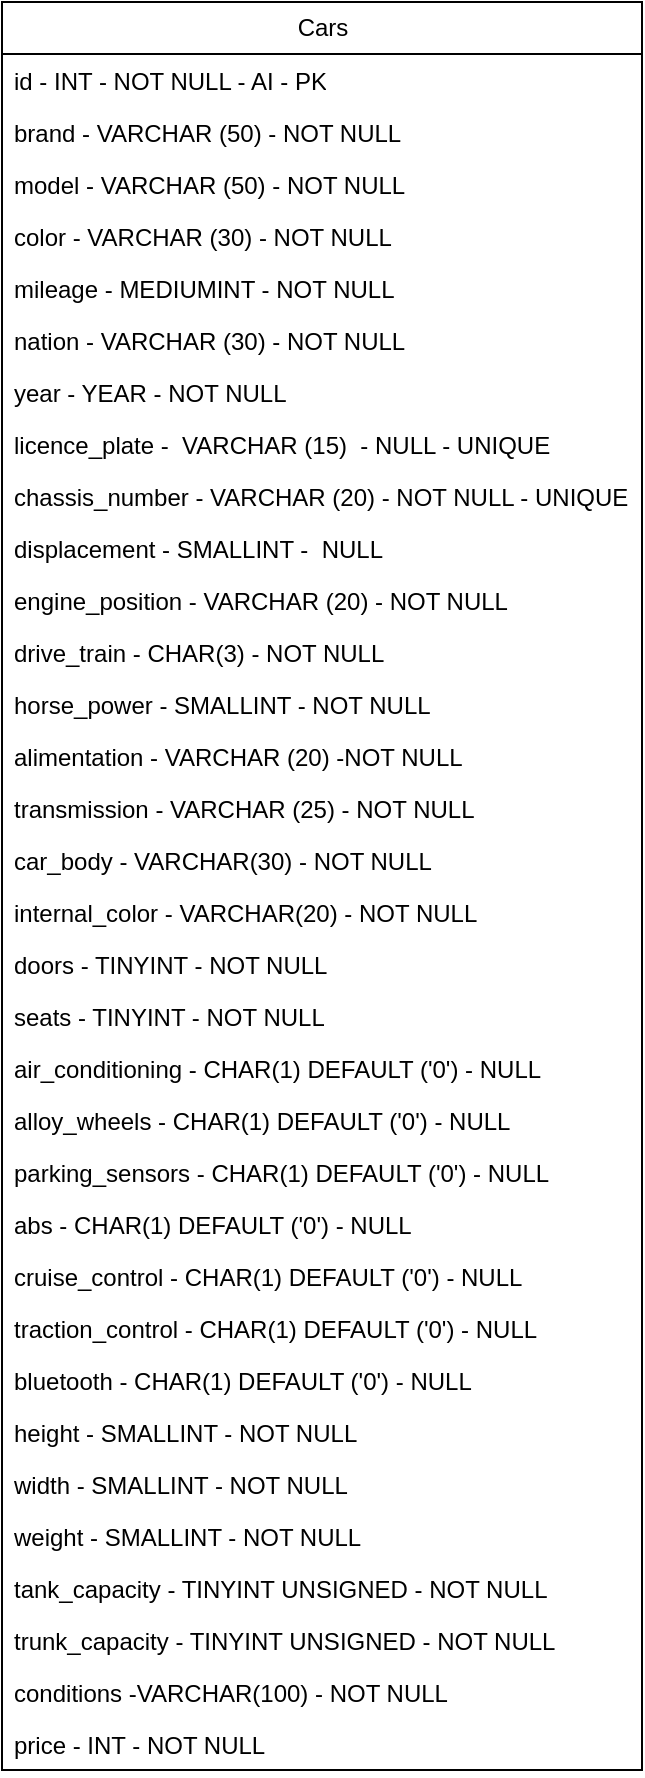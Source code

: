 <mxfile version="22.1.0" type="google">
  <diagram name="Pagina-1" id="RSm9WL8FP6Kty83QaDeR">
    <mxGraphModel dx="1290" dy="534" grid="1" gridSize="10" guides="1" tooltips="1" connect="1" arrows="1" fold="1" page="1" pageScale="1" pageWidth="827" pageHeight="1169" math="0" shadow="0">
      <root>
        <mxCell id="0" />
        <mxCell id="1" parent="0" />
        <mxCell id="dGW_l4tLE12pKYP4QHPo-1" value="Cars" style="swimlane;fontStyle=0;childLayout=stackLayout;horizontal=1;startSize=26;fillColor=none;horizontalStack=0;resizeParent=1;resizeParentMax=0;resizeLast=0;collapsible=1;marginBottom=0;html=1;" vertex="1" parent="1">
          <mxGeometry x="79" y="40" width="320" height="884" as="geometry" />
        </mxCell>
        <mxCell id="dGW_l4tLE12pKYP4QHPo-2" value="id - INT - NOT NULL - AI - PK" style="text;strokeColor=none;fillColor=none;align=left;verticalAlign=top;spacingLeft=4;spacingRight=4;overflow=hidden;rotatable=0;points=[[0,0.5],[1,0.5]];portConstraint=eastwest;whiteSpace=wrap;html=1;" vertex="1" parent="dGW_l4tLE12pKYP4QHPo-1">
          <mxGeometry y="26" width="320" height="26" as="geometry" />
        </mxCell>
        <mxCell id="dGW_l4tLE12pKYP4QHPo-4" value="brand - VARCHAR (50) - NOT NULL" style="text;strokeColor=none;fillColor=none;align=left;verticalAlign=top;spacingLeft=4;spacingRight=4;overflow=hidden;rotatable=0;points=[[0,0.5],[1,0.5]];portConstraint=eastwest;whiteSpace=wrap;html=1;" vertex="1" parent="dGW_l4tLE12pKYP4QHPo-1">
          <mxGeometry y="52" width="320" height="26" as="geometry" />
        </mxCell>
        <mxCell id="dGW_l4tLE12pKYP4QHPo-5" value="model - VARCHAR (50) - NOT NULL" style="text;strokeColor=none;fillColor=none;align=left;verticalAlign=top;spacingLeft=4;spacingRight=4;overflow=hidden;rotatable=0;points=[[0,0.5],[1,0.5]];portConstraint=eastwest;whiteSpace=wrap;html=1;" vertex="1" parent="dGW_l4tLE12pKYP4QHPo-1">
          <mxGeometry y="78" width="320" height="26" as="geometry" />
        </mxCell>
        <mxCell id="dGW_l4tLE12pKYP4QHPo-19" value="color - VARCHAR (30) - NOT NULL" style="text;strokeColor=none;fillColor=none;align=left;verticalAlign=top;spacingLeft=4;spacingRight=4;overflow=hidden;rotatable=0;points=[[0,0.5],[1,0.5]];portConstraint=eastwest;whiteSpace=wrap;html=1;" vertex="1" parent="dGW_l4tLE12pKYP4QHPo-1">
          <mxGeometry y="104" width="320" height="26" as="geometry" />
        </mxCell>
        <mxCell id="dGW_l4tLE12pKYP4QHPo-20" value="mileage - MEDIUMINT - NOT NULL" style="text;strokeColor=none;fillColor=none;align=left;verticalAlign=top;spacingLeft=4;spacingRight=4;overflow=hidden;rotatable=0;points=[[0,0.5],[1,0.5]];portConstraint=eastwest;whiteSpace=wrap;html=1;" vertex="1" parent="dGW_l4tLE12pKYP4QHPo-1">
          <mxGeometry y="130" width="320" height="26" as="geometry" />
        </mxCell>
        <mxCell id="dGW_l4tLE12pKYP4QHPo-13" value="nation - VARCHAR (30) - NOT NULL" style="text;strokeColor=none;fillColor=none;align=left;verticalAlign=top;spacingLeft=4;spacingRight=4;overflow=hidden;rotatable=0;points=[[0,0.5],[1,0.5]];portConstraint=eastwest;whiteSpace=wrap;html=1;" vertex="1" parent="dGW_l4tLE12pKYP4QHPo-1">
          <mxGeometry y="156" width="320" height="26" as="geometry" />
        </mxCell>
        <mxCell id="dGW_l4tLE12pKYP4QHPo-6" value="year - YEAR - NOT NULL" style="text;strokeColor=none;fillColor=none;align=left;verticalAlign=top;spacingLeft=4;spacingRight=4;overflow=hidden;rotatable=0;points=[[0,0.5],[1,0.5]];portConstraint=eastwest;whiteSpace=wrap;html=1;" vertex="1" parent="dGW_l4tLE12pKYP4QHPo-1">
          <mxGeometry y="182" width="320" height="26" as="geometry" />
        </mxCell>
        <mxCell id="dGW_l4tLE12pKYP4QHPo-7" value="licence_plate -&amp;nbsp; VARCHAR (15)&amp;nbsp; - NULL - UNIQUE" style="text;strokeColor=none;fillColor=none;align=left;verticalAlign=top;spacingLeft=4;spacingRight=4;overflow=hidden;rotatable=0;points=[[0,0.5],[1,0.5]];portConstraint=eastwest;whiteSpace=wrap;html=1;" vertex="1" parent="dGW_l4tLE12pKYP4QHPo-1">
          <mxGeometry y="208" width="320" height="26" as="geometry" />
        </mxCell>
        <mxCell id="dGW_l4tLE12pKYP4QHPo-8" value="chassis_number - VARCHAR (20) - NOT NULL - UNIQUE" style="text;strokeColor=none;fillColor=none;align=left;verticalAlign=top;spacingLeft=4;spacingRight=4;overflow=hidden;rotatable=0;points=[[0,0.5],[1,0.5]];portConstraint=eastwest;whiteSpace=wrap;html=1;" vertex="1" parent="dGW_l4tLE12pKYP4QHPo-1">
          <mxGeometry y="234" width="320" height="26" as="geometry" />
        </mxCell>
        <mxCell id="dGW_l4tLE12pKYP4QHPo-9" value="displacement - SMALLINT -&amp;nbsp; NULL" style="text;strokeColor=none;fillColor=none;align=left;verticalAlign=top;spacingLeft=4;spacingRight=4;overflow=hidden;rotatable=0;points=[[0,0.5],[1,0.5]];portConstraint=eastwest;whiteSpace=wrap;html=1;" vertex="1" parent="dGW_l4tLE12pKYP4QHPo-1">
          <mxGeometry y="260" width="320" height="26" as="geometry" />
        </mxCell>
        <mxCell id="dGW_l4tLE12pKYP4QHPo-22" value="engine_position - VARCHAR (20) - NOT NULL" style="text;strokeColor=none;fillColor=none;align=left;verticalAlign=top;spacingLeft=4;spacingRight=4;overflow=hidden;rotatable=0;points=[[0,0.5],[1,0.5]];portConstraint=eastwest;whiteSpace=wrap;html=1;" vertex="1" parent="dGW_l4tLE12pKYP4QHPo-1">
          <mxGeometry y="286" width="320" height="26" as="geometry" />
        </mxCell>
        <mxCell id="dGW_l4tLE12pKYP4QHPo-17" value="drive_train - CHAR(3) - NOT NULL" style="text;strokeColor=none;fillColor=none;align=left;verticalAlign=top;spacingLeft=4;spacingRight=4;overflow=hidden;rotatable=0;points=[[0,0.5],[1,0.5]];portConstraint=eastwest;whiteSpace=wrap;html=1;" vertex="1" parent="dGW_l4tLE12pKYP4QHPo-1">
          <mxGeometry y="312" width="320" height="26" as="geometry" />
        </mxCell>
        <mxCell id="dGW_l4tLE12pKYP4QHPo-10" value="horse_power - SMALLINT - NOT NULL" style="text;strokeColor=none;fillColor=none;align=left;verticalAlign=top;spacingLeft=4;spacingRight=4;overflow=hidden;rotatable=0;points=[[0,0.5],[1,0.5]];portConstraint=eastwest;whiteSpace=wrap;html=1;" vertex="1" parent="dGW_l4tLE12pKYP4QHPo-1">
          <mxGeometry y="338" width="320" height="26" as="geometry" />
        </mxCell>
        <mxCell id="dGW_l4tLE12pKYP4QHPo-11" value="alimentation - VARCHAR (20) -NOT NULL" style="text;strokeColor=none;fillColor=none;align=left;verticalAlign=top;spacingLeft=4;spacingRight=4;overflow=hidden;rotatable=0;points=[[0,0.5],[1,0.5]];portConstraint=eastwest;whiteSpace=wrap;html=1;" vertex="1" parent="dGW_l4tLE12pKYP4QHPo-1">
          <mxGeometry y="364" width="320" height="26" as="geometry" />
        </mxCell>
        <mxCell id="dGW_l4tLE12pKYP4QHPo-15" value="transmission - VARCHAR (25) - NOT NULL" style="text;strokeColor=none;fillColor=none;align=left;verticalAlign=top;spacingLeft=4;spacingRight=4;overflow=hidden;rotatable=0;points=[[0,0.5],[1,0.5]];portConstraint=eastwest;whiteSpace=wrap;html=1;" vertex="1" parent="dGW_l4tLE12pKYP4QHPo-1">
          <mxGeometry y="390" width="320" height="26" as="geometry" />
        </mxCell>
        <mxCell id="dGW_l4tLE12pKYP4QHPo-18" value="car_body - VARCHAR(30) - NOT NULL" style="text;strokeColor=none;fillColor=none;align=left;verticalAlign=top;spacingLeft=4;spacingRight=4;overflow=hidden;rotatable=0;points=[[0,0.5],[1,0.5]];portConstraint=eastwest;whiteSpace=wrap;html=1;" vertex="1" parent="dGW_l4tLE12pKYP4QHPo-1">
          <mxGeometry y="416" width="320" height="26" as="geometry" />
        </mxCell>
        <mxCell id="dGW_l4tLE12pKYP4QHPo-31" value="internal_color - VARCHAR(20) - NOT NULL" style="text;strokeColor=none;fillColor=none;align=left;verticalAlign=top;spacingLeft=4;spacingRight=4;overflow=hidden;rotatable=0;points=[[0,0.5],[1,0.5]];portConstraint=eastwest;whiteSpace=wrap;html=1;" vertex="1" parent="dGW_l4tLE12pKYP4QHPo-1">
          <mxGeometry y="442" width="320" height="26" as="geometry" />
        </mxCell>
        <mxCell id="dGW_l4tLE12pKYP4QHPo-21" value="doors - TINYINT - NOT NULL" style="text;strokeColor=none;fillColor=none;align=left;verticalAlign=top;spacingLeft=4;spacingRight=4;overflow=hidden;rotatable=0;points=[[0,0.5],[1,0.5]];portConstraint=eastwest;whiteSpace=wrap;html=1;" vertex="1" parent="dGW_l4tLE12pKYP4QHPo-1">
          <mxGeometry y="468" width="320" height="26" as="geometry" />
        </mxCell>
        <mxCell id="dGW_l4tLE12pKYP4QHPo-23" value="seats - TINYINT - NOT NULL" style="text;strokeColor=none;fillColor=none;align=left;verticalAlign=top;spacingLeft=4;spacingRight=4;overflow=hidden;rotatable=0;points=[[0,0.5],[1,0.5]];portConstraint=eastwest;whiteSpace=wrap;html=1;" vertex="1" parent="dGW_l4tLE12pKYP4QHPo-1">
          <mxGeometry y="494" width="320" height="26" as="geometry" />
        </mxCell>
        <mxCell id="dGW_l4tLE12pKYP4QHPo-24" value="air_conditioning - CHAR(1) DEFAULT (&#39;0&#39;) - NULL" style="text;strokeColor=none;fillColor=none;align=left;verticalAlign=top;spacingLeft=4;spacingRight=4;overflow=hidden;rotatable=0;points=[[0,0.5],[1,0.5]];portConstraint=eastwest;whiteSpace=wrap;html=1;" vertex="1" parent="dGW_l4tLE12pKYP4QHPo-1">
          <mxGeometry y="520" width="320" height="26" as="geometry" />
        </mxCell>
        <mxCell id="dGW_l4tLE12pKYP4QHPo-25" value="alloy_wheels - CHAR(1) DEFAULT (&#39;0&#39;) - NULL" style="text;strokeColor=none;fillColor=none;align=left;verticalAlign=top;spacingLeft=4;spacingRight=4;overflow=hidden;rotatable=0;points=[[0,0.5],[1,0.5]];portConstraint=eastwest;whiteSpace=wrap;html=1;" vertex="1" parent="dGW_l4tLE12pKYP4QHPo-1">
          <mxGeometry y="546" width="320" height="26" as="geometry" />
        </mxCell>
        <mxCell id="dGW_l4tLE12pKYP4QHPo-26" value="parking_sensors - CHAR(1) DEFAULT (&#39;0&#39;) - NULL" style="text;strokeColor=none;fillColor=none;align=left;verticalAlign=top;spacingLeft=4;spacingRight=4;overflow=hidden;rotatable=0;points=[[0,0.5],[1,0.5]];portConstraint=eastwest;whiteSpace=wrap;html=1;" vertex="1" parent="dGW_l4tLE12pKYP4QHPo-1">
          <mxGeometry y="572" width="320" height="26" as="geometry" />
        </mxCell>
        <mxCell id="dGW_l4tLE12pKYP4QHPo-28" value="abs - CHAR(1) DEFAULT (&#39;0&#39;) - NULL" style="text;strokeColor=none;fillColor=none;align=left;verticalAlign=top;spacingLeft=4;spacingRight=4;overflow=hidden;rotatable=0;points=[[0,0.5],[1,0.5]];portConstraint=eastwest;whiteSpace=wrap;html=1;" vertex="1" parent="dGW_l4tLE12pKYP4QHPo-1">
          <mxGeometry y="598" width="320" height="26" as="geometry" />
        </mxCell>
        <mxCell id="dGW_l4tLE12pKYP4QHPo-29" value="cruise_control - CHAR(1) DEFAULT (&#39;0&#39;) - NULL" style="text;strokeColor=none;fillColor=none;align=left;verticalAlign=top;spacingLeft=4;spacingRight=4;overflow=hidden;rotatable=0;points=[[0,0.5],[1,0.5]];portConstraint=eastwest;whiteSpace=wrap;html=1;" vertex="1" parent="dGW_l4tLE12pKYP4QHPo-1">
          <mxGeometry y="624" width="320" height="26" as="geometry" />
        </mxCell>
        <mxCell id="dGW_l4tLE12pKYP4QHPo-30" value="traction_control - CHAR(1) DEFAULT (&#39;0&#39;) - NULL" style="text;strokeColor=none;fillColor=none;align=left;verticalAlign=top;spacingLeft=4;spacingRight=4;overflow=hidden;rotatable=0;points=[[0,0.5],[1,0.5]];portConstraint=eastwest;whiteSpace=wrap;html=1;" vertex="1" parent="dGW_l4tLE12pKYP4QHPo-1">
          <mxGeometry y="650" width="320" height="26" as="geometry" />
        </mxCell>
        <mxCell id="dGW_l4tLE12pKYP4QHPo-27" value="bluetooth - CHAR(1) DEFAULT (&#39;0&#39;) - NULL" style="text;strokeColor=none;fillColor=none;align=left;verticalAlign=top;spacingLeft=4;spacingRight=4;overflow=hidden;rotatable=0;points=[[0,0.5],[1,0.5]];portConstraint=eastwest;whiteSpace=wrap;html=1;" vertex="1" parent="dGW_l4tLE12pKYP4QHPo-1">
          <mxGeometry y="676" width="320" height="26" as="geometry" />
        </mxCell>
        <mxCell id="dGW_l4tLE12pKYP4QHPo-32" value="height - SMALLINT - NOT NULL" style="text;strokeColor=none;fillColor=none;align=left;verticalAlign=top;spacingLeft=4;spacingRight=4;overflow=hidden;rotatable=0;points=[[0,0.5],[1,0.5]];portConstraint=eastwest;whiteSpace=wrap;html=1;" vertex="1" parent="dGW_l4tLE12pKYP4QHPo-1">
          <mxGeometry y="702" width="320" height="26" as="geometry" />
        </mxCell>
        <mxCell id="dGW_l4tLE12pKYP4QHPo-33" value="width - SMALLINT - NOT NULL" style="text;strokeColor=none;fillColor=none;align=left;verticalAlign=top;spacingLeft=4;spacingRight=4;overflow=hidden;rotatable=0;points=[[0,0.5],[1,0.5]];portConstraint=eastwest;whiteSpace=wrap;html=1;" vertex="1" parent="dGW_l4tLE12pKYP4QHPo-1">
          <mxGeometry y="728" width="320" height="26" as="geometry" />
        </mxCell>
        <mxCell id="dGW_l4tLE12pKYP4QHPo-34" value="weight - SMALLINT - NOT NULL" style="text;strokeColor=none;fillColor=none;align=left;verticalAlign=top;spacingLeft=4;spacingRight=4;overflow=hidden;rotatable=0;points=[[0,0.5],[1,0.5]];portConstraint=eastwest;whiteSpace=wrap;html=1;" vertex="1" parent="dGW_l4tLE12pKYP4QHPo-1">
          <mxGeometry y="754" width="320" height="26" as="geometry" />
        </mxCell>
        <mxCell id="dGW_l4tLE12pKYP4QHPo-35" value="tank_capacity - TINYINT UNSIGNED - NOT NULL" style="text;strokeColor=none;fillColor=none;align=left;verticalAlign=top;spacingLeft=4;spacingRight=4;overflow=hidden;rotatable=0;points=[[0,0.5],[1,0.5]];portConstraint=eastwest;whiteSpace=wrap;html=1;" vertex="1" parent="dGW_l4tLE12pKYP4QHPo-1">
          <mxGeometry y="780" width="320" height="26" as="geometry" />
        </mxCell>
        <mxCell id="dGW_l4tLE12pKYP4QHPo-36" value="trunk_capacity - TINYINT UNSIGNED - NOT NULL" style="text;strokeColor=none;fillColor=none;align=left;verticalAlign=top;spacingLeft=4;spacingRight=4;overflow=hidden;rotatable=0;points=[[0,0.5],[1,0.5]];portConstraint=eastwest;whiteSpace=wrap;html=1;" vertex="1" parent="dGW_l4tLE12pKYP4QHPo-1">
          <mxGeometry y="806" width="320" height="26" as="geometry" />
        </mxCell>
        <mxCell id="dGW_l4tLE12pKYP4QHPo-37" value="conditions -VARCHAR(100) - NOT NULL" style="text;strokeColor=none;fillColor=none;align=left;verticalAlign=top;spacingLeft=4;spacingRight=4;overflow=hidden;rotatable=0;points=[[0,0.5],[1,0.5]];portConstraint=eastwest;whiteSpace=wrap;html=1;" vertex="1" parent="dGW_l4tLE12pKYP4QHPo-1">
          <mxGeometry y="832" width="320" height="26" as="geometry" />
        </mxCell>
        <mxCell id="dGW_l4tLE12pKYP4QHPo-38" value="price - INT - NOT NULL" style="text;strokeColor=none;fillColor=none;align=left;verticalAlign=top;spacingLeft=4;spacingRight=4;overflow=hidden;rotatable=0;points=[[0,0.5],[1,0.5]];portConstraint=eastwest;whiteSpace=wrap;html=1;" vertex="1" parent="dGW_l4tLE12pKYP4QHPo-1">
          <mxGeometry y="858" width="320" height="26" as="geometry" />
        </mxCell>
      </root>
    </mxGraphModel>
  </diagram>
</mxfile>
